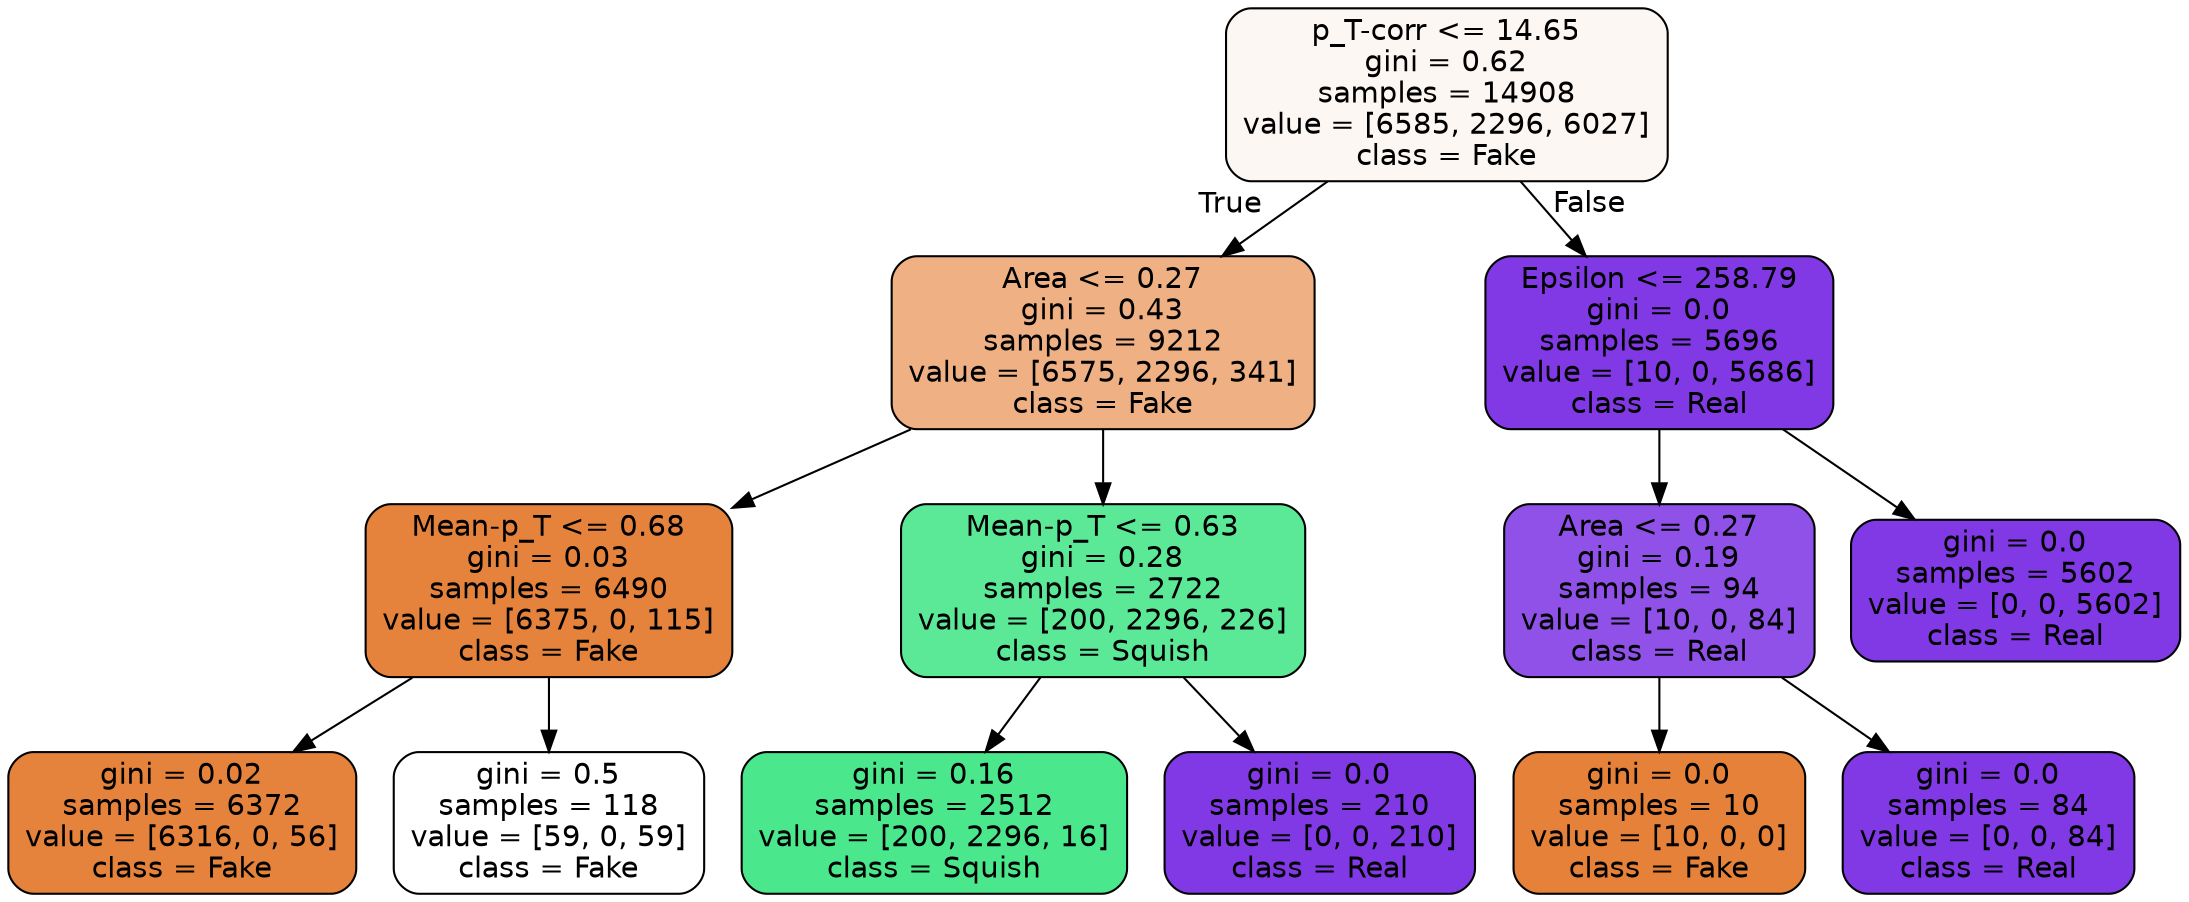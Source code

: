 digraph Tree {
node [shape=box, style="filled, rounded", color="black", fontname=helvetica] ;
edge [fontname=helvetica] ;
0 [label="p_T-corr <= 14.65\ngini = 0.62\nsamples = 14908\nvalue = [6585, 2296, 6027]\nclass = Fake", fillcolor="#fdf7f3"] ;
1 [label="Area <= 0.27\ngini = 0.43\nsamples = 9212\nvalue = [6575, 2296, 341]\nclass = Fake", fillcolor="#efb184"] ;
0 -> 1 [labeldistance=2.5, labelangle=45, headlabel="True"] ;
2 [label="Mean-p_T <= 0.68\ngini = 0.03\nsamples = 6490\nvalue = [6375, 0, 115]\nclass = Fake", fillcolor="#e5833d"] ;
1 -> 2 ;
3 [label="gini = 0.02\nsamples = 6372\nvalue = [6316, 0, 56]\nclass = Fake", fillcolor="#e5823b"] ;
2 -> 3 ;
4 [label="gini = 0.5\nsamples = 118\nvalue = [59, 0, 59]\nclass = Fake", fillcolor="#ffffff"] ;
2 -> 4 ;
5 [label="Mean-p_T <= 0.63\ngini = 0.28\nsamples = 2722\nvalue = [200, 2296, 226]\nclass = Squish", fillcolor="#5be997"] ;
1 -> 5 ;
6 [label="gini = 0.16\nsamples = 2512\nvalue = [200, 2296, 16]\nclass = Squish", fillcolor="#4be78d"] ;
5 -> 6 ;
7 [label="gini = 0.0\nsamples = 210\nvalue = [0, 0, 210]\nclass = Real", fillcolor="#8139e5"] ;
5 -> 7 ;
8 [label="Epsilon <= 258.79\ngini = 0.0\nsamples = 5696\nvalue = [10, 0, 5686]\nclass = Real", fillcolor="#8139e5"] ;
0 -> 8 [labeldistance=2.5, labelangle=-45, headlabel="False"] ;
9 [label="Area <= 0.27\ngini = 0.19\nsamples = 94\nvalue = [10, 0, 84]\nclass = Real", fillcolor="#9051e8"] ;
8 -> 9 ;
10 [label="gini = 0.0\nsamples = 10\nvalue = [10, 0, 0]\nclass = Fake", fillcolor="#e58139"] ;
9 -> 10 ;
11 [label="gini = 0.0\nsamples = 84\nvalue = [0, 0, 84]\nclass = Real", fillcolor="#8139e5"] ;
9 -> 11 ;
12 [label="gini = 0.0\nsamples = 5602\nvalue = [0, 0, 5602]\nclass = Real", fillcolor="#8139e5"] ;
8 -> 12 ;
}